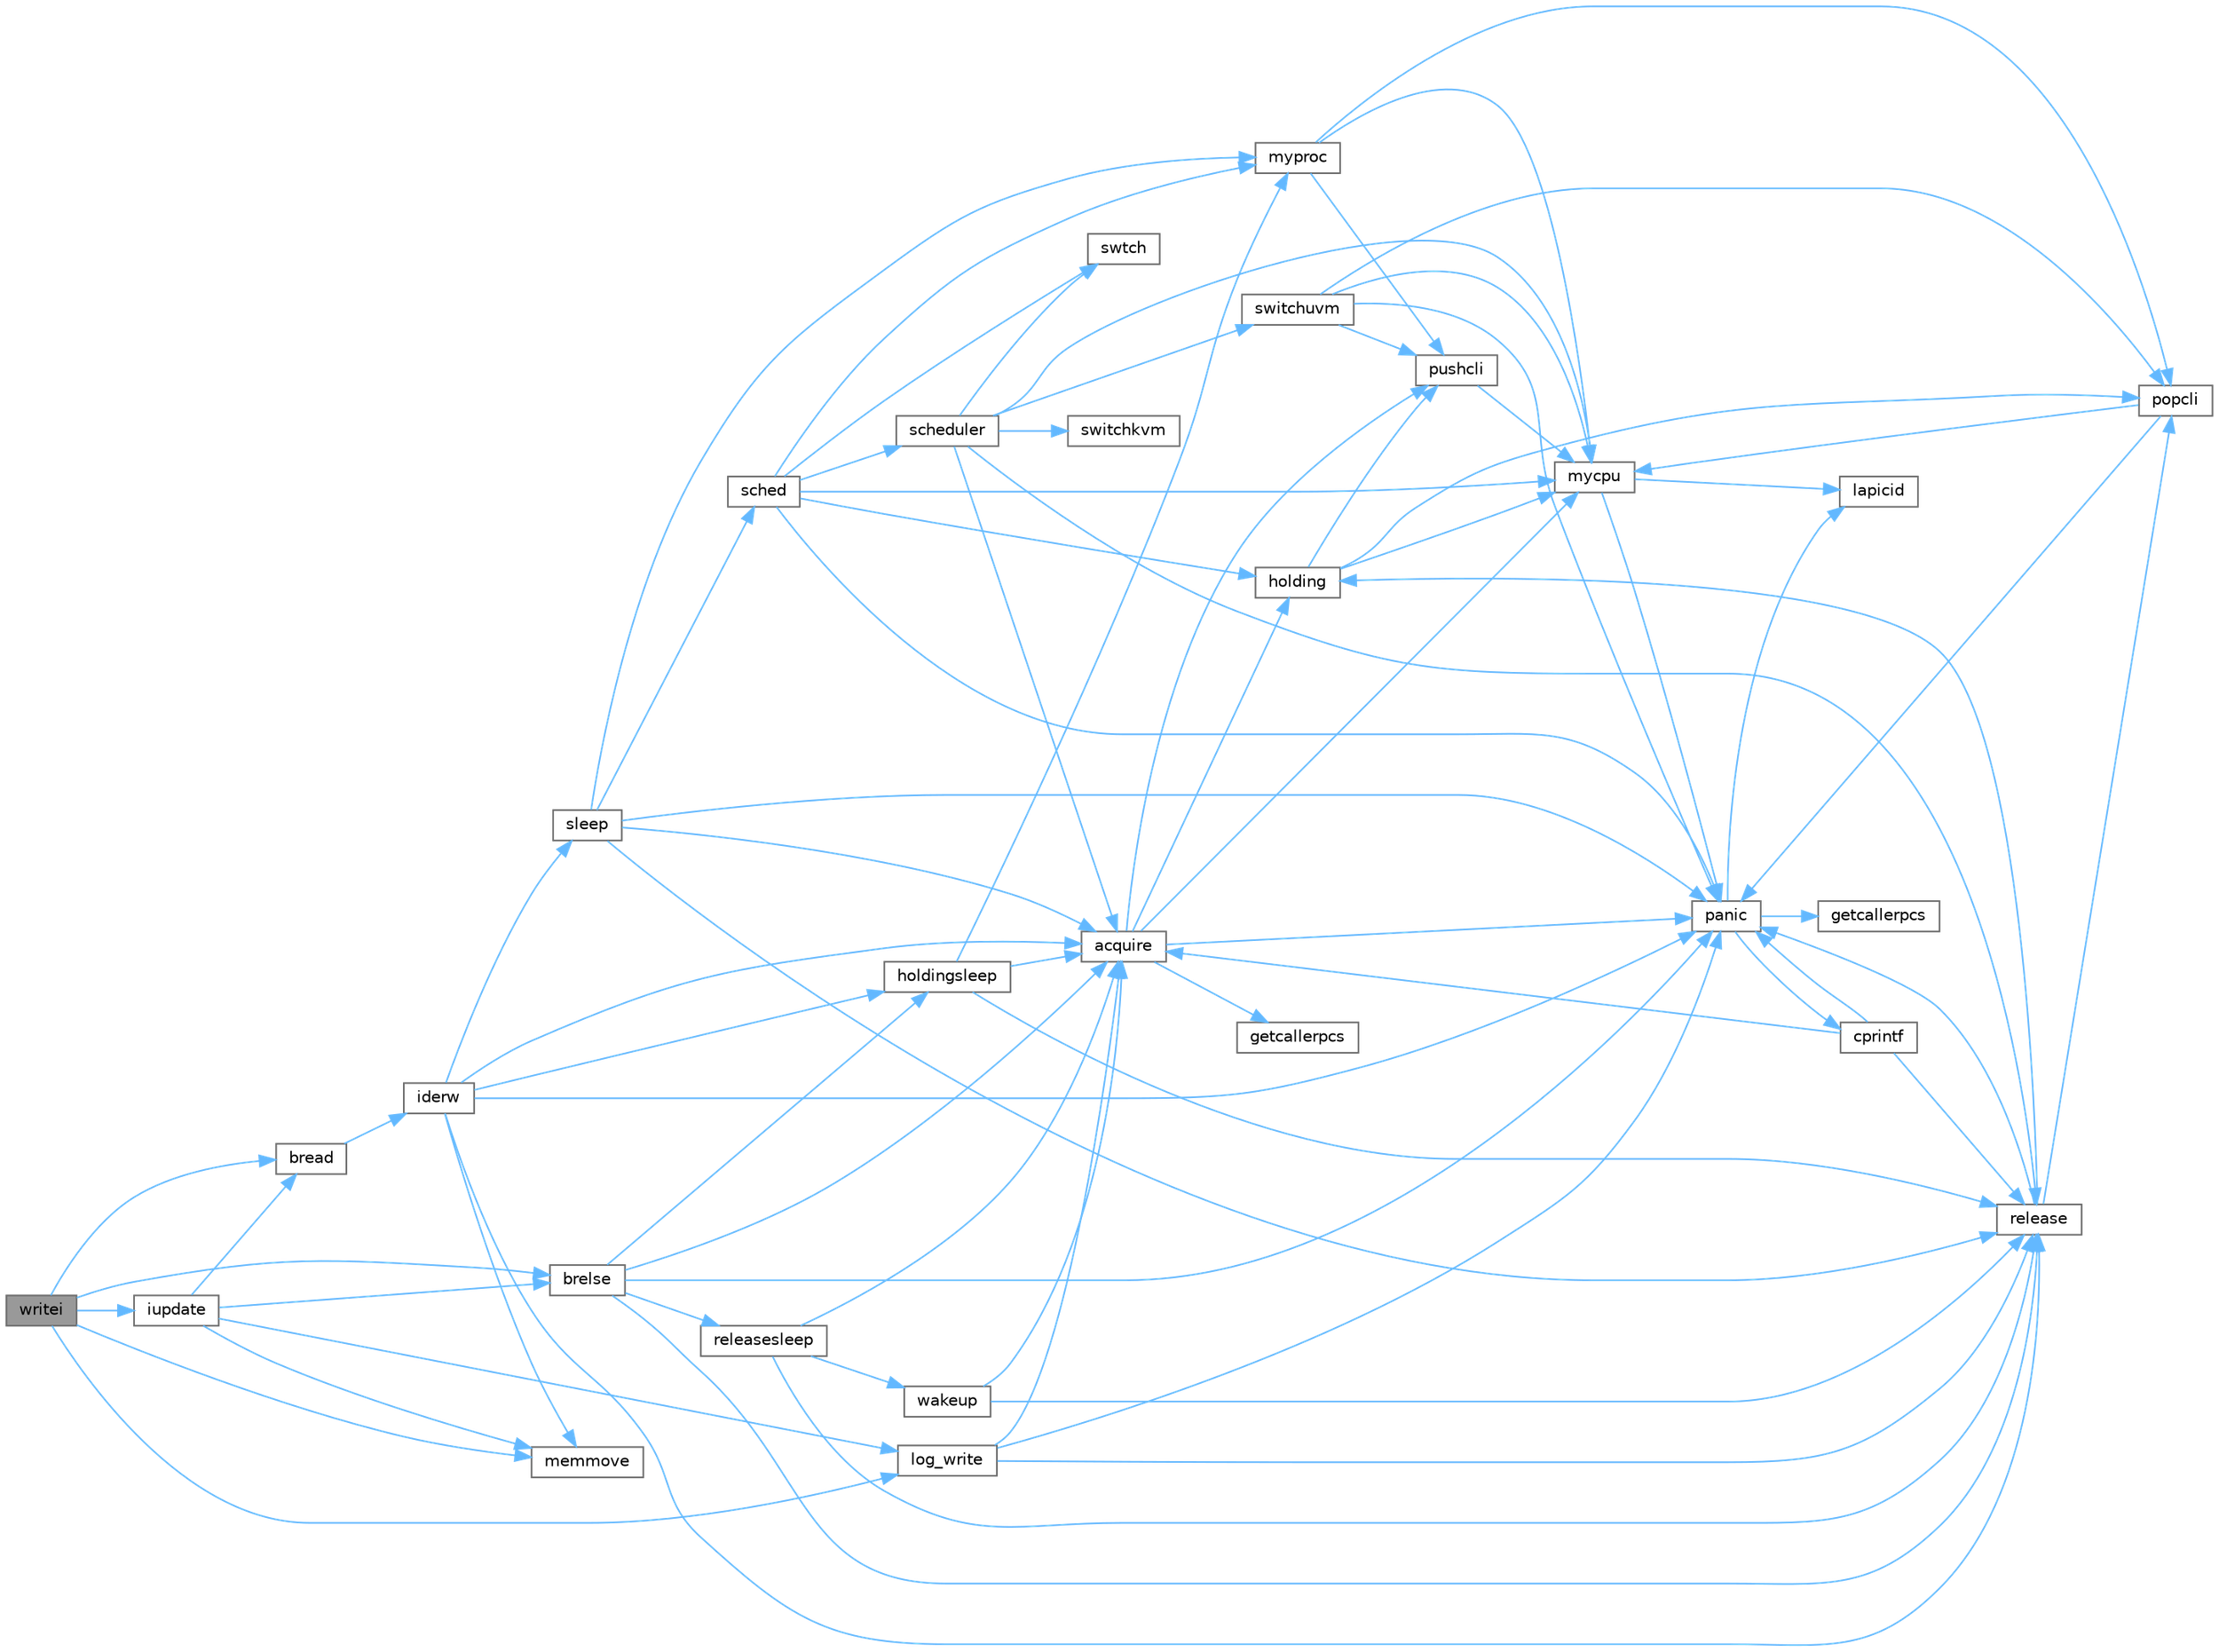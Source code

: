 digraph "writei"
{
 // LATEX_PDF_SIZE
  bgcolor="transparent";
  edge [fontname=Helvetica,fontsize=10,labelfontname=Helvetica,labelfontsize=10];
  node [fontname=Helvetica,fontsize=10,shape=box,height=0.2,width=0.4];
  rankdir="LR";
  Node1 [id="Node000001",label="writei",height=0.2,width=0.4,color="gray40", fillcolor="grey60", style="filled", fontcolor="black",tooltip=" "];
  Node1 -> Node2 [id="edge79_Node000001_Node000002",color="steelblue1",style="solid",tooltip=" "];
  Node2 [id="Node000002",label="bread",height=0.2,width=0.4,color="grey40", fillcolor="white", style="filled",URL="$dc/de6/bio_8c.html#a30b8d2ef2300ed8e3d879a428fe39898",tooltip=" "];
  Node2 -> Node3 [id="edge80_Node000002_Node000003",color="steelblue1",style="solid",tooltip=" "];
  Node3 [id="Node000003",label="iderw",height=0.2,width=0.4,color="grey40", fillcolor="white", style="filled",URL="$da/d9b/memide_8c.html#a7f36b008f02088c86f76e98e05b55af5",tooltip=" "];
  Node3 -> Node4 [id="edge81_Node000003_Node000004",color="steelblue1",style="solid",tooltip=" "];
  Node4 [id="Node000004",label="acquire",height=0.2,width=0.4,color="grey40", fillcolor="white", style="filled",URL="$d3/d2d/spinlock_8c.html#aed377f16a085b00de3a4b32392adbdfb",tooltip=" "];
  Node4 -> Node5 [id="edge82_Node000004_Node000005",color="steelblue1",style="solid",tooltip=" "];
  Node5 [id="Node000005",label="getcallerpcs",height=0.2,width=0.4,color="grey40", fillcolor="white", style="filled",URL="$d3/d2d/spinlock_8c.html#a6ac35304ea80f01086b47edcc2328010",tooltip=" "];
  Node4 -> Node6 [id="edge83_Node000004_Node000006",color="steelblue1",style="solid",tooltip=" "];
  Node6 [id="Node000006",label="holding",height=0.2,width=0.4,color="grey40", fillcolor="white", style="filled",URL="$d3/d2d/spinlock_8c.html#aea48df3e5cfb903179ad3dc78ab502d9",tooltip=" "];
  Node6 -> Node7 [id="edge84_Node000006_Node000007",color="steelblue1",style="solid",tooltip=" "];
  Node7 [id="Node000007",label="mycpu",height=0.2,width=0.4,color="grey40", fillcolor="white", style="filled",URL="$d3/dda/proc_8c.html#ad427959ad025dabd8cd393b27ec39160",tooltip=" "];
  Node7 -> Node8 [id="edge85_Node000007_Node000008",color="steelblue1",style="solid",tooltip=" "];
  Node8 [id="Node000008",label="lapicid",height=0.2,width=0.4,color="grey40", fillcolor="white", style="filled",URL="$dc/df6/lapic_8c.html#a627f7996b64f99d885244a5102c85164",tooltip=" "];
  Node7 -> Node9 [id="edge86_Node000007_Node000009",color="steelblue1",style="solid",tooltip=" "];
  Node9 [id="Node000009",label="panic",height=0.2,width=0.4,color="grey40", fillcolor="white", style="filled",URL="$d0/d56/console_8c.html#a95c0aca5d6d7487933984f08b189917a",tooltip=" "];
  Node9 -> Node10 [id="edge87_Node000009_Node000010",color="steelblue1",style="solid",tooltip=" "];
  Node10 [id="Node000010",label="cprintf",height=0.2,width=0.4,color="grey40", fillcolor="white", style="filled",URL="$d0/d56/console_8c.html#a90f0742d846503e4ed1804f1df421ec6",tooltip=" "];
  Node10 -> Node4 [id="edge88_Node000010_Node000004",color="steelblue1",style="solid",tooltip=" "];
  Node10 -> Node9 [id="edge89_Node000010_Node000009",color="steelblue1",style="solid",tooltip=" "];
  Node10 -> Node11 [id="edge90_Node000010_Node000011",color="steelblue1",style="solid",tooltip=" "];
  Node11 [id="Node000011",label="release",height=0.2,width=0.4,color="grey40", fillcolor="white", style="filled",URL="$d3/d2d/spinlock_8c.html#a1cee376aa9a00e754bf5481cd5f3d97b",tooltip=" "];
  Node11 -> Node6 [id="edge91_Node000011_Node000006",color="steelblue1",style="solid",tooltip=" "];
  Node11 -> Node9 [id="edge92_Node000011_Node000009",color="steelblue1",style="solid",tooltip=" "];
  Node11 -> Node12 [id="edge93_Node000011_Node000012",color="steelblue1",style="solid",tooltip=" "];
  Node12 [id="Node000012",label="popcli",height=0.2,width=0.4,color="grey40", fillcolor="white", style="filled",URL="$d3/d2d/spinlock_8c.html#ae3424f669269fef400ce29c3aeb43fdb",tooltip=" "];
  Node12 -> Node7 [id="edge94_Node000012_Node000007",color="steelblue1",style="solid",tooltip=" "];
  Node12 -> Node9 [id="edge95_Node000012_Node000009",color="steelblue1",style="solid",tooltip=" "];
  Node9 -> Node13 [id="edge96_Node000009_Node000013",color="steelblue1",style="solid",tooltip=" "];
  Node13 [id="Node000013",label="getcallerpcs",height=0.2,width=0.4,color="grey40", fillcolor="white", style="filled",URL="$d5/d64/defs_8h.html#a4105de9e2969515d6c6c795c4386f69f",tooltip=" "];
  Node9 -> Node8 [id="edge97_Node000009_Node000008",color="steelblue1",style="solid",tooltip=" "];
  Node6 -> Node12 [id="edge98_Node000006_Node000012",color="steelblue1",style="solid",tooltip=" "];
  Node6 -> Node14 [id="edge99_Node000006_Node000014",color="steelblue1",style="solid",tooltip=" "];
  Node14 [id="Node000014",label="pushcli",height=0.2,width=0.4,color="grey40", fillcolor="white", style="filled",URL="$d3/d2d/spinlock_8c.html#a206b749d1b7768dadce61cbcde7e0f1c",tooltip=" "];
  Node14 -> Node7 [id="edge100_Node000014_Node000007",color="steelblue1",style="solid",tooltip=" "];
  Node4 -> Node7 [id="edge101_Node000004_Node000007",color="steelblue1",style="solid",tooltip=" "];
  Node4 -> Node9 [id="edge102_Node000004_Node000009",color="steelblue1",style="solid",tooltip=" "];
  Node4 -> Node14 [id="edge103_Node000004_Node000014",color="steelblue1",style="solid",tooltip=" "];
  Node3 -> Node15 [id="edge104_Node000003_Node000015",color="steelblue1",style="solid",tooltip=" "];
  Node15 [id="Node000015",label="holdingsleep",height=0.2,width=0.4,color="grey40", fillcolor="white", style="filled",URL="$d8/dd1/sleeplock_8c.html#a6fdbe54cbecd8fc67d74793b27adcf05",tooltip=" "];
  Node15 -> Node4 [id="edge105_Node000015_Node000004",color="steelblue1",style="solid",tooltip=" "];
  Node15 -> Node16 [id="edge106_Node000015_Node000016",color="steelblue1",style="solid",tooltip=" "];
  Node16 [id="Node000016",label="myproc",height=0.2,width=0.4,color="grey40", fillcolor="white", style="filled",URL="$d3/dda/proc_8c.html#a41af0935f3989aae450cf8988cd9c3a9",tooltip=" "];
  Node16 -> Node7 [id="edge107_Node000016_Node000007",color="steelblue1",style="solid",tooltip=" "];
  Node16 -> Node12 [id="edge108_Node000016_Node000012",color="steelblue1",style="solid",tooltip=" "];
  Node16 -> Node14 [id="edge109_Node000016_Node000014",color="steelblue1",style="solid",tooltip=" "];
  Node15 -> Node11 [id="edge110_Node000015_Node000011",color="steelblue1",style="solid",tooltip=" "];
  Node3 -> Node17 [id="edge111_Node000003_Node000017",color="steelblue1",style="solid",tooltip=" "];
  Node17 [id="Node000017",label="memmove",height=0.2,width=0.4,color="grey40", fillcolor="white", style="filled",URL="$d1/db0/string_8c.html#a07f97e2ed1ce37955192d52de8f4911f",tooltip=" "];
  Node3 -> Node9 [id="edge112_Node000003_Node000009",color="steelblue1",style="solid",tooltip=" "];
  Node3 -> Node11 [id="edge113_Node000003_Node000011",color="steelblue1",style="solid",tooltip=" "];
  Node3 -> Node18 [id="edge114_Node000003_Node000018",color="steelblue1",style="solid",tooltip=" "];
  Node18 [id="Node000018",label="sleep",height=0.2,width=0.4,color="grey40", fillcolor="white", style="filled",URL="$d3/dda/proc_8c.html#ae70cc0370342e46f6db3bec367232457",tooltip=" "];
  Node18 -> Node4 [id="edge115_Node000018_Node000004",color="steelblue1",style="solid",tooltip=" "];
  Node18 -> Node16 [id="edge116_Node000018_Node000016",color="steelblue1",style="solid",tooltip=" "];
  Node18 -> Node9 [id="edge117_Node000018_Node000009",color="steelblue1",style="solid",tooltip=" "];
  Node18 -> Node11 [id="edge118_Node000018_Node000011",color="steelblue1",style="solid",tooltip=" "];
  Node18 -> Node19 [id="edge119_Node000018_Node000019",color="steelblue1",style="solid",tooltip=" "];
  Node19 [id="Node000019",label="sched",height=0.2,width=0.4,color="grey40", fillcolor="white", style="filled",URL="$d3/dda/proc_8c.html#ad788da91743c333b5bed7c4a0dd12365",tooltip=" "];
  Node19 -> Node6 [id="edge120_Node000019_Node000006",color="steelblue1",style="solid",tooltip=" "];
  Node19 -> Node7 [id="edge121_Node000019_Node000007",color="steelblue1",style="solid",tooltip=" "];
  Node19 -> Node16 [id="edge122_Node000019_Node000016",color="steelblue1",style="solid",tooltip=" "];
  Node19 -> Node9 [id="edge123_Node000019_Node000009",color="steelblue1",style="solid",tooltip=" "];
  Node19 -> Node20 [id="edge124_Node000019_Node000020",color="steelblue1",style="solid",tooltip=" "];
  Node20 [id="Node000020",label="scheduler",height=0.2,width=0.4,color="grey40", fillcolor="white", style="filled",URL="$d3/dda/proc_8c.html#a9fa00b0be5d3c4781048861e2506eb63",tooltip=" "];
  Node20 -> Node4 [id="edge125_Node000020_Node000004",color="steelblue1",style="solid",tooltip=" "];
  Node20 -> Node7 [id="edge126_Node000020_Node000007",color="steelblue1",style="solid",tooltip=" "];
  Node20 -> Node11 [id="edge127_Node000020_Node000011",color="steelblue1",style="solid",tooltip=" "];
  Node20 -> Node21 [id="edge128_Node000020_Node000021",color="steelblue1",style="solid",tooltip=" "];
  Node21 [id="Node000021",label="switchkvm",height=0.2,width=0.4,color="grey40", fillcolor="white", style="filled",URL="$de/de9/vm_8c.html#a02ca0670bc1fe12e38453082631ff360",tooltip=" "];
  Node20 -> Node22 [id="edge129_Node000020_Node000022",color="steelblue1",style="solid",tooltip=" "];
  Node22 [id="Node000022",label="switchuvm",height=0.2,width=0.4,color="grey40", fillcolor="white", style="filled",URL="$de/de9/vm_8c.html#a87c90f0ab2a1b11c2b55f4e483bb8493",tooltip=" "];
  Node22 -> Node7 [id="edge130_Node000022_Node000007",color="steelblue1",style="solid",tooltip=" "];
  Node22 -> Node9 [id="edge131_Node000022_Node000009",color="steelblue1",style="solid",tooltip=" "];
  Node22 -> Node12 [id="edge132_Node000022_Node000012",color="steelblue1",style="solid",tooltip=" "];
  Node22 -> Node14 [id="edge133_Node000022_Node000014",color="steelblue1",style="solid",tooltip=" "];
  Node20 -> Node23 [id="edge134_Node000020_Node000023",color="steelblue1",style="solid",tooltip=" "];
  Node23 [id="Node000023",label="swtch",height=0.2,width=0.4,color="grey40", fillcolor="white", style="filled",URL="$d5/d64/defs_8h.html#a1d9e7047d3dfb57809a2541d8387705e",tooltip=" "];
  Node19 -> Node23 [id="edge135_Node000019_Node000023",color="steelblue1",style="solid",tooltip=" "];
  Node1 -> Node24 [id="edge136_Node000001_Node000024",color="steelblue1",style="solid",tooltip=" "];
  Node24 [id="Node000024",label="brelse",height=0.2,width=0.4,color="grey40", fillcolor="white", style="filled",URL="$dc/de6/bio_8c.html#ab5335aeb503731104314321a78a6d727",tooltip=" "];
  Node24 -> Node4 [id="edge137_Node000024_Node000004",color="steelblue1",style="solid",tooltip=" "];
  Node24 -> Node15 [id="edge138_Node000024_Node000015",color="steelblue1",style="solid",tooltip=" "];
  Node24 -> Node9 [id="edge139_Node000024_Node000009",color="steelblue1",style="solid",tooltip=" "];
  Node24 -> Node11 [id="edge140_Node000024_Node000011",color="steelblue1",style="solid",tooltip=" "];
  Node24 -> Node25 [id="edge141_Node000024_Node000025",color="steelblue1",style="solid",tooltip=" "];
  Node25 [id="Node000025",label="releasesleep",height=0.2,width=0.4,color="grey40", fillcolor="white", style="filled",URL="$d8/dd1/sleeplock_8c.html#aa997067c2c9bfef15af6fa0a10c20f4a",tooltip=" "];
  Node25 -> Node4 [id="edge142_Node000025_Node000004",color="steelblue1",style="solid",tooltip=" "];
  Node25 -> Node11 [id="edge143_Node000025_Node000011",color="steelblue1",style="solid",tooltip=" "];
  Node25 -> Node26 [id="edge144_Node000025_Node000026",color="steelblue1",style="solid",tooltip=" "];
  Node26 [id="Node000026",label="wakeup",height=0.2,width=0.4,color="grey40", fillcolor="white", style="filled",URL="$d3/dda/proc_8c.html#a4a34d9f03e436cfa09b88f735f6ee952",tooltip=" "];
  Node26 -> Node4 [id="edge145_Node000026_Node000004",color="steelblue1",style="solid",tooltip=" "];
  Node26 -> Node11 [id="edge146_Node000026_Node000011",color="steelblue1",style="solid",tooltip=" "];
  Node1 -> Node27 [id="edge147_Node000001_Node000027",color="steelblue1",style="solid",tooltip=" "];
  Node27 [id="Node000027",label="iupdate",height=0.2,width=0.4,color="grey40", fillcolor="white", style="filled",URL="$d2/d5a/fs_8c.html#a7220afa8e5f4bea540eb95879ea7df6e",tooltip=" "];
  Node27 -> Node2 [id="edge148_Node000027_Node000002",color="steelblue1",style="solid",tooltip=" "];
  Node27 -> Node24 [id="edge149_Node000027_Node000024",color="steelblue1",style="solid",tooltip=" "];
  Node27 -> Node28 [id="edge150_Node000027_Node000028",color="steelblue1",style="solid",tooltip=" "];
  Node28 [id="Node000028",label="log_write",height=0.2,width=0.4,color="grey40", fillcolor="white", style="filled",URL="$d7/df8/log_8c.html#a7eacb0fbebe5ce4c7d3ddea15908b13d",tooltip=" "];
  Node28 -> Node4 [id="edge151_Node000028_Node000004",color="steelblue1",style="solid",tooltip=" "];
  Node28 -> Node9 [id="edge152_Node000028_Node000009",color="steelblue1",style="solid",tooltip=" "];
  Node28 -> Node11 [id="edge153_Node000028_Node000011",color="steelblue1",style="solid",tooltip=" "];
  Node27 -> Node17 [id="edge154_Node000027_Node000017",color="steelblue1",style="solid",tooltip=" "];
  Node1 -> Node28 [id="edge155_Node000001_Node000028",color="steelblue1",style="solid",tooltip=" "];
  Node1 -> Node17 [id="edge156_Node000001_Node000017",color="steelblue1",style="solid",tooltip=" "];
}
